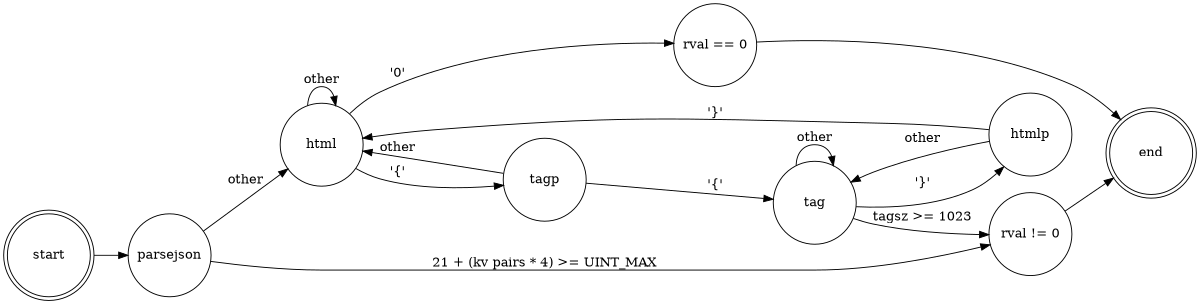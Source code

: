 digraph State {
	rankdir=LR;
	size="8,5"
	node [shape = doublecircle,width=1.25,fixedsize=true]; start, end;
	node [shape = circle,width=1.25,fixedsize=true];

	start		-> parsejson;

	parsejson	-> html		[label = "other" ];
	parsejson	-> "rval != 0"	[label = "21 + (kv pairs * 4) >= UINT_MAX" ];

	html		-> tagp		[ label = "'{'" ];
	html		-> html			[ label = "other" ];
	html		-> "rval == 0"		[ label = "'\0'" ];

	tagp		-> tag			[ label = "'{'" ];
	tagp		-> html			[label = "other" ];

	htmlp		-> html			[ label = "'}'" ];
	htmlp		-> tag			[label = "other" ];

	tag		-> htmlp		[ label = "'}'" ];
	tag		-> "rval != 0"		[ label = "tagsz >= 1023" ];
	tag		-> tag			[ label = "other" ];

	"rval == 0"	-> end;
	"rval != 0"	-> end;

}
